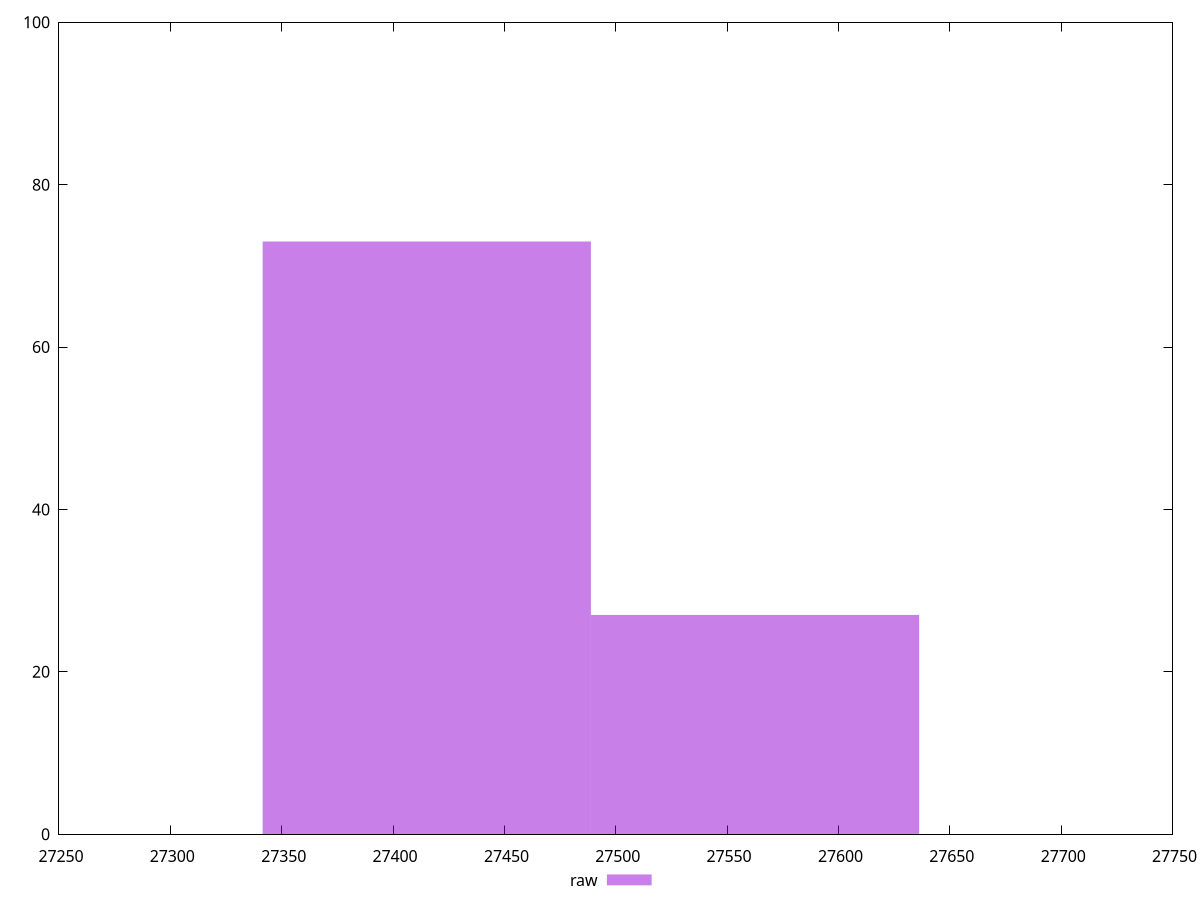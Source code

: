 reset
set terminal svg size 640, 490 enhanced background rgb 'white'
set output "report_00007_2020-12-11T15:55:29.892Z/uses-webp-images/samples/pages+cached+noexternal+nofonts/raw/histogram.svg"

$raw <<EOF
27415.137524459755 73
27562.530736956847 27
EOF

set key outside below
set boxwidth 147.39321249709545
set yrange [0:100]
set style fill transparent solid 0.5 noborder

plot \
  $raw title "raw" with boxes, \


reset